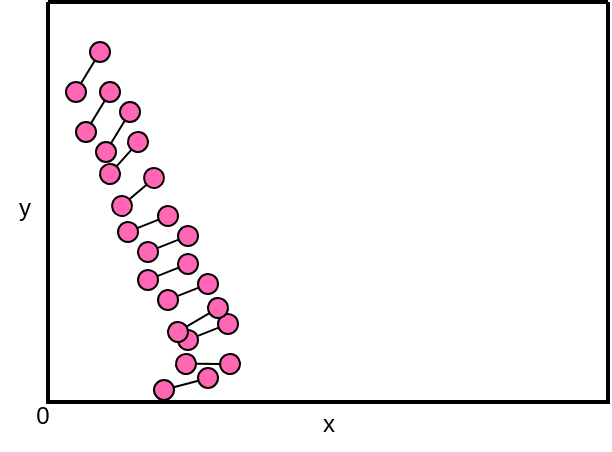 <mxfile version="20.8.3" type="github">
  <diagram id="Cu6BmdPR7tdzUya2GzKG" name="第 1 页">
    <mxGraphModel dx="1180" dy="720" grid="1" gridSize="10" guides="1" tooltips="1" connect="1" arrows="1" fold="1" page="1" pageScale="1" pageWidth="827" pageHeight="1169" math="0" shadow="0">
      <root>
        <mxCell id="0" />
        <mxCell id="1" parent="0" />
        <mxCell id="Zn6deWEafZFkDb37yghi-1" value="" style="group" vertex="1" connectable="0" parent="1">
          <mxGeometry x="76" y="246" width="280" height="205.877" as="geometry" />
        </mxCell>
        <mxCell id="Zn6deWEafZFkDb37yghi-2" value="" style="swimlane;startSize=0;strokeWidth=2;" vertex="1" parent="Zn6deWEafZFkDb37yghi-1">
          <mxGeometry width="280" height="200" as="geometry">
            <mxRectangle x="120" y="280" width="50" height="40" as="alternateBounds" />
          </mxGeometry>
        </mxCell>
        <mxCell id="Zn6deWEafZFkDb37yghi-3" value="" style="group;rotation=40;" vertex="1" connectable="0" parent="Zn6deWEafZFkDb37yghi-2">
          <mxGeometry x="50" y="120" width="20" height="30" as="geometry" />
        </mxCell>
        <mxCell id="Zn6deWEafZFkDb37yghi-4" value="" style="ellipse;whiteSpace=wrap;html=1;aspect=fixed;fillColor=#FF66B3;rotation=40;" vertex="1" parent="Zn6deWEafZFkDb37yghi-3">
          <mxGeometry x="15" y="6" width="10" height="10" as="geometry" />
        </mxCell>
        <mxCell id="Zn6deWEafZFkDb37yghi-5" value="" style="ellipse;whiteSpace=wrap;html=1;aspect=fixed;fillColor=#FF66B3;rotation=40;" vertex="1" parent="Zn6deWEafZFkDb37yghi-3">
          <mxGeometry x="-5" y="14" width="10" height="10" as="geometry" />
        </mxCell>
        <mxCell id="Zn6deWEafZFkDb37yghi-6" value="" style="endArrow=none;html=1;rounded=0;startArrow=none;" edge="1" parent="Zn6deWEafZFkDb37yghi-3" source="Zn6deWEafZFkDb37yghi-5" target="Zn6deWEafZFkDb37yghi-4">
          <mxGeometry width="50" height="50" relative="1" as="geometry">
            <mxPoint x="-33" y="51" as="sourcePoint" />
            <mxPoint x="37" y="44" as="targetPoint" />
          </mxGeometry>
        </mxCell>
        <mxCell id="Zn6deWEafZFkDb37yghi-7" value="" style="group;rotation=40;" vertex="1" connectable="0" parent="Zn6deWEafZFkDb37yghi-3">
          <mxGeometry x="-10" y="-24" width="20" height="30" as="geometry" />
        </mxCell>
        <mxCell id="Zn6deWEafZFkDb37yghi-8" value="" style="ellipse;whiteSpace=wrap;html=1;aspect=fixed;fillColor=#FF66B3;rotation=40;" vertex="1" parent="Zn6deWEafZFkDb37yghi-7">
          <mxGeometry x="15" y="6" width="10" height="10" as="geometry" />
        </mxCell>
        <mxCell id="Zn6deWEafZFkDb37yghi-9" value="" style="ellipse;whiteSpace=wrap;html=1;aspect=fixed;fillColor=#FF66B3;rotation=40;" vertex="1" parent="Zn6deWEafZFkDb37yghi-7">
          <mxGeometry x="-5" y="14" width="10" height="10" as="geometry" />
        </mxCell>
        <mxCell id="Zn6deWEafZFkDb37yghi-10" value="" style="endArrow=none;html=1;rounded=0;startArrow=none;" edge="1" parent="Zn6deWEafZFkDb37yghi-7" source="Zn6deWEafZFkDb37yghi-9" target="Zn6deWEafZFkDb37yghi-8">
          <mxGeometry width="50" height="50" relative="1" as="geometry">
            <mxPoint x="-33" y="51" as="sourcePoint" />
            <mxPoint x="37" y="44" as="targetPoint" />
          </mxGeometry>
        </mxCell>
        <mxCell id="Zn6deWEafZFkDb37yghi-11" value="" style="group;rotation=20;" vertex="1" connectable="0" parent="Zn6deWEafZFkDb37yghi-2">
          <mxGeometry x="35" y="80" width="20" height="30" as="geometry" />
        </mxCell>
        <mxCell id="Zn6deWEafZFkDb37yghi-12" value="" style="ellipse;whiteSpace=wrap;html=1;aspect=fixed;fillColor=#FF66B3;rotation=20;" vertex="1" parent="Zn6deWEafZFkDb37yghi-11">
          <mxGeometry x="13" y="3" width="10" height="10" as="geometry" />
        </mxCell>
        <mxCell id="Zn6deWEafZFkDb37yghi-13" value="" style="ellipse;whiteSpace=wrap;html=1;aspect=fixed;fillColor=#FF66B3;rotation=20;" vertex="1" parent="Zn6deWEafZFkDb37yghi-11">
          <mxGeometry x="-3" y="17" width="10" height="10" as="geometry" />
        </mxCell>
        <mxCell id="Zn6deWEafZFkDb37yghi-14" value="" style="endArrow=none;html=1;rounded=0;startArrow=none;" edge="1" parent="Zn6deWEafZFkDb37yghi-11" source="Zn6deWEafZFkDb37yghi-13" target="Zn6deWEafZFkDb37yghi-12">
          <mxGeometry width="50" height="50" relative="1" as="geometry">
            <mxPoint x="-18" y="64" as="sourcePoint" />
            <mxPoint x="45" y="33" as="targetPoint" />
          </mxGeometry>
        </mxCell>
        <mxCell id="Zn6deWEafZFkDb37yghi-15" value="" style="group;rotation=15;" vertex="1" connectable="0" parent="Zn6deWEafZFkDb37yghi-11">
          <mxGeometry x="-7" y="-17" width="20" height="30" as="geometry" />
        </mxCell>
        <mxCell id="Zn6deWEafZFkDb37yghi-16" value="" style="ellipse;whiteSpace=wrap;html=1;aspect=fixed;fillColor=#FF66B3;rotation=15;" vertex="1" parent="Zn6deWEafZFkDb37yghi-15">
          <mxGeometry x="12" y="2" width="10" height="10" as="geometry" />
        </mxCell>
        <mxCell id="Zn6deWEafZFkDb37yghi-17" value="" style="ellipse;whiteSpace=wrap;html=1;aspect=fixed;fillColor=#FF66B3;rotation=15;" vertex="1" parent="Zn6deWEafZFkDb37yghi-15">
          <mxGeometry x="-2" y="18" width="10" height="10" as="geometry" />
        </mxCell>
        <mxCell id="Zn6deWEafZFkDb37yghi-18" value="" style="endArrow=none;html=1;rounded=0;startArrow=none;" edge="1" parent="Zn6deWEafZFkDb37yghi-15" source="Zn6deWEafZFkDb37yghi-17" target="Zn6deWEafZFkDb37yghi-16">
          <mxGeometry width="50" height="50" relative="1" as="geometry">
            <mxPoint x="-14" y="66" as="sourcePoint" />
            <mxPoint x="47" y="30" as="targetPoint" />
          </mxGeometry>
        </mxCell>
        <mxCell id="Zn6deWEafZFkDb37yghi-19" value="" style="group;rotation=90;" vertex="1" connectable="0" parent="Zn6deWEafZFkDb37yghi-2">
          <mxGeometry x="15" y="40" width="20" height="30" as="geometry" />
        </mxCell>
        <mxCell id="Zn6deWEafZFkDb37yghi-20" value="" style="ellipse;whiteSpace=wrap;html=1;aspect=fixed;fillColor=#FF66B3;rotation=0;" vertex="1" parent="Zn6deWEafZFkDb37yghi-19">
          <mxGeometry x="11" width="10" height="10" as="geometry" />
        </mxCell>
        <mxCell id="Zn6deWEafZFkDb37yghi-21" value="" style="ellipse;whiteSpace=wrap;html=1;aspect=fixed;fillColor=#FF66B3;rotation=0;" vertex="1" parent="Zn6deWEafZFkDb37yghi-19">
          <mxGeometry x="-1" y="20" width="10" height="10" as="geometry" />
        </mxCell>
        <mxCell id="Zn6deWEafZFkDb37yghi-22" value="" style="endArrow=none;html=1;rounded=0;startArrow=none;" edge="1" parent="Zn6deWEafZFkDb37yghi-19" source="Zn6deWEafZFkDb37yghi-21" target="Zn6deWEafZFkDb37yghi-20">
          <mxGeometry width="50" height="50" relative="1" as="geometry">
            <mxPoint y="70" as="sourcePoint" />
            <mxPoint x="49" y="20" as="targetPoint" />
          </mxGeometry>
        </mxCell>
        <mxCell id="Zn6deWEafZFkDb37yghi-23" value="" style="group;rotation=90;" vertex="1" connectable="0" parent="Zn6deWEafZFkDb37yghi-2">
          <mxGeometry x="10" y="20" width="20" height="30" as="geometry" />
        </mxCell>
        <mxCell id="Zn6deWEafZFkDb37yghi-24" value="" style="ellipse;whiteSpace=wrap;html=1;aspect=fixed;fillColor=#FF66B3;rotation=0;" vertex="1" parent="Zn6deWEafZFkDb37yghi-23">
          <mxGeometry x="11" width="10" height="10" as="geometry" />
        </mxCell>
        <mxCell id="Zn6deWEafZFkDb37yghi-25" value="" style="ellipse;whiteSpace=wrap;html=1;aspect=fixed;fillColor=#FF66B3;rotation=0;" vertex="1" parent="Zn6deWEafZFkDb37yghi-23">
          <mxGeometry x="-1" y="20" width="10" height="10" as="geometry" />
        </mxCell>
        <mxCell id="Zn6deWEafZFkDb37yghi-26" value="" style="endArrow=none;html=1;rounded=0;startArrow=none;" edge="1" parent="Zn6deWEafZFkDb37yghi-23" source="Zn6deWEafZFkDb37yghi-25" target="Zn6deWEafZFkDb37yghi-24">
          <mxGeometry width="50" height="50" relative="1" as="geometry">
            <mxPoint y="70" as="sourcePoint" />
            <mxPoint x="49" y="20" as="targetPoint" />
          </mxGeometry>
        </mxCell>
        <mxCell id="Zn6deWEafZFkDb37yghi-27" value="" style="group;rotation=40;" vertex="1" connectable="0" parent="Zn6deWEafZFkDb37yghi-1">
          <mxGeometry x="60" y="130" width="20" height="30" as="geometry" />
        </mxCell>
        <mxCell id="Zn6deWEafZFkDb37yghi-28" value="" style="ellipse;whiteSpace=wrap;html=1;aspect=fixed;fillColor=#FF66B3;rotation=40;" vertex="1" parent="Zn6deWEafZFkDb37yghi-27">
          <mxGeometry x="15" y="6" width="10" height="10" as="geometry" />
        </mxCell>
        <mxCell id="Zn6deWEafZFkDb37yghi-29" value="" style="ellipse;whiteSpace=wrap;html=1;aspect=fixed;fillColor=#FF66B3;rotation=40;" vertex="1" parent="Zn6deWEafZFkDb37yghi-27">
          <mxGeometry x="-5" y="14" width="10" height="10" as="geometry" />
        </mxCell>
        <mxCell id="Zn6deWEafZFkDb37yghi-30" value="" style="endArrow=none;html=1;rounded=0;startArrow=none;" edge="1" parent="Zn6deWEafZFkDb37yghi-27" source="Zn6deWEafZFkDb37yghi-29" target="Zn6deWEafZFkDb37yghi-28">
          <mxGeometry width="50" height="50" relative="1" as="geometry">
            <mxPoint x="-33" y="51" as="sourcePoint" />
            <mxPoint x="37" y="44" as="targetPoint" />
          </mxGeometry>
        </mxCell>
        <mxCell id="Zn6deWEafZFkDb37yghi-31" value="" style="group;rotation=40;" vertex="1" connectable="0" parent="Zn6deWEafZFkDb37yghi-1">
          <mxGeometry x="50" y="106" width="20" height="30" as="geometry" />
        </mxCell>
        <mxCell id="Zn6deWEafZFkDb37yghi-32" value="" style="ellipse;whiteSpace=wrap;html=1;aspect=fixed;fillColor=#FF66B3;rotation=40;" vertex="1" parent="Zn6deWEafZFkDb37yghi-31">
          <mxGeometry x="15" y="6" width="10" height="10" as="geometry" />
        </mxCell>
        <mxCell id="Zn6deWEafZFkDb37yghi-33" value="" style="ellipse;whiteSpace=wrap;html=1;aspect=fixed;fillColor=#FF66B3;rotation=40;" vertex="1" parent="Zn6deWEafZFkDb37yghi-31">
          <mxGeometry x="-5" y="14" width="10" height="10" as="geometry" />
        </mxCell>
        <mxCell id="Zn6deWEafZFkDb37yghi-34" value="" style="endArrow=none;html=1;rounded=0;startArrow=none;" edge="1" parent="Zn6deWEafZFkDb37yghi-31" source="Zn6deWEafZFkDb37yghi-33" target="Zn6deWEafZFkDb37yghi-32">
          <mxGeometry width="50" height="50" relative="1" as="geometry">
            <mxPoint x="-33" y="51" as="sourcePoint" />
            <mxPoint x="37" y="44" as="targetPoint" />
          </mxGeometry>
        </mxCell>
        <mxCell id="Zn6deWEafZFkDb37yghi-35" value="" style="group;rotation=40;" vertex="1" connectable="0" parent="Zn6deWEafZFkDb37yghi-1">
          <mxGeometry x="70" y="150" width="20" height="56" as="geometry" />
        </mxCell>
        <mxCell id="Zn6deWEafZFkDb37yghi-36" value="" style="ellipse;whiteSpace=wrap;html=1;aspect=fixed;fillColor=#FF66B3;rotation=40;" vertex="1" parent="Zn6deWEafZFkDb37yghi-35">
          <mxGeometry x="15" y="6" width="10" height="10" as="geometry" />
        </mxCell>
        <mxCell id="Zn6deWEafZFkDb37yghi-37" value="" style="ellipse;whiteSpace=wrap;html=1;aspect=fixed;fillColor=#FF66B3;rotation=40;" vertex="1" parent="Zn6deWEafZFkDb37yghi-35">
          <mxGeometry x="-5" y="14" width="10" height="10" as="geometry" />
        </mxCell>
        <mxCell id="Zn6deWEafZFkDb37yghi-38" value="" style="endArrow=none;html=1;rounded=0;startArrow=none;" edge="1" parent="Zn6deWEafZFkDb37yghi-35" source="Zn6deWEafZFkDb37yghi-37" target="Zn6deWEafZFkDb37yghi-36">
          <mxGeometry width="50" height="50" relative="1" as="geometry">
            <mxPoint x="-33" y="51" as="sourcePoint" />
            <mxPoint x="37" y="44" as="targetPoint" />
          </mxGeometry>
        </mxCell>
        <mxCell id="Zn6deWEafZFkDb37yghi-39" value="" style="group;rotation=60;" vertex="1" connectable="0" parent="Zn6deWEafZFkDb37yghi-35">
          <mxGeometry y="16" width="20" height="40" as="geometry" />
        </mxCell>
        <mxCell id="Zn6deWEafZFkDb37yghi-40" value="" style="ellipse;whiteSpace=wrap;html=1;aspect=fixed;fillColor=#FF66B3;rotation=60;" vertex="1" parent="Zn6deWEafZFkDb37yghi-39">
          <mxGeometry x="16" y="10" width="10" height="10" as="geometry" />
        </mxCell>
        <mxCell id="Zn6deWEafZFkDb37yghi-41" value="" style="ellipse;whiteSpace=wrap;html=1;aspect=fixed;fillColor=#FF66B3;rotation=60;" vertex="1" parent="Zn6deWEafZFkDb37yghi-39">
          <mxGeometry x="-6" y="10" width="10" height="10" as="geometry" />
        </mxCell>
        <mxCell id="Zn6deWEafZFkDb37yghi-42" value="" style="endArrow=none;html=1;rounded=0;startArrow=none;" edge="1" parent="Zn6deWEafZFkDb37yghi-39" source="Zn6deWEafZFkDb37yghi-41" target="Zn6deWEafZFkDb37yghi-40">
          <mxGeometry width="50" height="50" relative="1" as="geometry">
            <mxPoint x="-43" y="34" as="sourcePoint" />
            <mxPoint x="25" y="51" as="targetPoint" />
          </mxGeometry>
        </mxCell>
        <mxCell id="Zn6deWEafZFkDb37yghi-43" value="" style="group;rotation=135;" vertex="1" connectable="0" parent="Zn6deWEafZFkDb37yghi-39">
          <mxGeometry x="-11" y="10" width="20" height="30" as="geometry" />
        </mxCell>
        <mxCell id="Zn6deWEafZFkDb37yghi-44" value="" style="ellipse;whiteSpace=wrap;html=1;aspect=fixed;fillColor=#FF66B3;rotation=45;" vertex="1" parent="Zn6deWEafZFkDb37yghi-43">
          <mxGeometry x="16" y="7" width="10" height="10" as="geometry" />
        </mxCell>
        <mxCell id="Zn6deWEafZFkDb37yghi-45" value="" style="ellipse;whiteSpace=wrap;html=1;aspect=fixed;fillColor=#FF66B3;rotation=45;" vertex="1" parent="Zn6deWEafZFkDb37yghi-43">
          <mxGeometry x="-6" y="13" width="10" height="10" as="geometry" />
        </mxCell>
        <mxCell id="Zn6deWEafZFkDb37yghi-46" value="" style="endArrow=none;html=1;rounded=0;startArrow=none;" edge="1" parent="Zn6deWEafZFkDb37yghi-43" source="Zn6deWEafZFkDb37yghi-45" target="Zn6deWEafZFkDb37yghi-44">
          <mxGeometry width="50" height="50" relative="1" as="geometry">
            <mxPoint x="-36" y="47" as="sourcePoint" />
            <mxPoint x="34" y="46" as="targetPoint" />
          </mxGeometry>
        </mxCell>
        <mxCell id="Zn6deWEafZFkDb37yghi-47" value="" style="group;rotation=120;" vertex="1" connectable="0" parent="Zn6deWEafZFkDb37yghi-35">
          <mxGeometry x="-5" y="-6" width="20" height="30" as="geometry" />
        </mxCell>
        <mxCell id="Zn6deWEafZFkDb37yghi-48" value="" style="ellipse;whiteSpace=wrap;html=1;aspect=fixed;fillColor=#FF66B3;rotation=30;" vertex="1" parent="Zn6deWEafZFkDb37yghi-47">
          <mxGeometry x="15" y="4" width="10" height="10" as="geometry" />
        </mxCell>
        <mxCell id="Zn6deWEafZFkDb37yghi-49" value="" style="ellipse;whiteSpace=wrap;html=1;aspect=fixed;fillColor=#FF66B3;rotation=30;" vertex="1" parent="Zn6deWEafZFkDb37yghi-47">
          <mxGeometry x="-5" y="16" width="10" height="10" as="geometry" />
        </mxCell>
        <mxCell id="Zn6deWEafZFkDb37yghi-50" value="" style="endArrow=none;html=1;rounded=0;startArrow=none;" edge="1" parent="Zn6deWEafZFkDb37yghi-47" source="Zn6deWEafZFkDb37yghi-49" target="Zn6deWEafZFkDb37yghi-48">
          <mxGeometry width="50" height="50" relative="1" as="geometry">
            <mxPoint x="-26" y="58" as="sourcePoint" />
            <mxPoint x="41" y="39" as="targetPoint" />
          </mxGeometry>
        </mxCell>
        <mxCell id="Zn6deWEafZFkDb37yghi-51" value="" style="group;rotation=90;" vertex="1" connectable="0" parent="Zn6deWEafZFkDb37yghi-1">
          <mxGeometry x="25" y="50" width="20" height="30" as="geometry" />
        </mxCell>
        <mxCell id="Zn6deWEafZFkDb37yghi-52" value="" style="ellipse;whiteSpace=wrap;html=1;aspect=fixed;fillColor=#FF66B3;rotation=0;" vertex="1" parent="Zn6deWEafZFkDb37yghi-51">
          <mxGeometry x="11" width="10" height="10" as="geometry" />
        </mxCell>
        <mxCell id="Zn6deWEafZFkDb37yghi-53" value="" style="ellipse;whiteSpace=wrap;html=1;aspect=fixed;fillColor=#FF66B3;rotation=0;" vertex="1" parent="Zn6deWEafZFkDb37yghi-51">
          <mxGeometry x="-1" y="20" width="10" height="10" as="geometry" />
        </mxCell>
        <mxCell id="Zn6deWEafZFkDb37yghi-54" value="" style="endArrow=none;html=1;rounded=0;startArrow=none;" edge="1" parent="Zn6deWEafZFkDb37yghi-51" source="Zn6deWEafZFkDb37yghi-53" target="Zn6deWEafZFkDb37yghi-52">
          <mxGeometry width="50" height="50" relative="1" as="geometry">
            <mxPoint y="70" as="sourcePoint" />
            <mxPoint x="49" y="20" as="targetPoint" />
          </mxGeometry>
        </mxCell>
        <mxCell id="Zn6deWEafZFkDb37yghi-55" value="0" style="text;html=1;align=center;verticalAlign=middle;resizable=0;points=[];autosize=1;strokeColor=none;fillColor=none;" vertex="1" parent="1">
          <mxGeometry x="60" y="440" width="25" height="26" as="geometry" />
        </mxCell>
        <mxCell id="Zn6deWEafZFkDb37yghi-56" value="x" style="text;html=1;align=center;verticalAlign=middle;resizable=0;points=[];autosize=1;strokeColor=none;fillColor=none;" vertex="1" parent="1">
          <mxGeometry x="204" y="444" width="24" height="26" as="geometry" />
        </mxCell>
        <mxCell id="Zn6deWEafZFkDb37yghi-57" value="y" style="text;html=1;align=center;verticalAlign=middle;resizable=0;points=[];autosize=1;strokeColor=none;fillColor=none;" vertex="1" parent="1">
          <mxGeometry x="52" y="335.94" width="24" height="26" as="geometry" />
        </mxCell>
      </root>
    </mxGraphModel>
  </diagram>
</mxfile>
